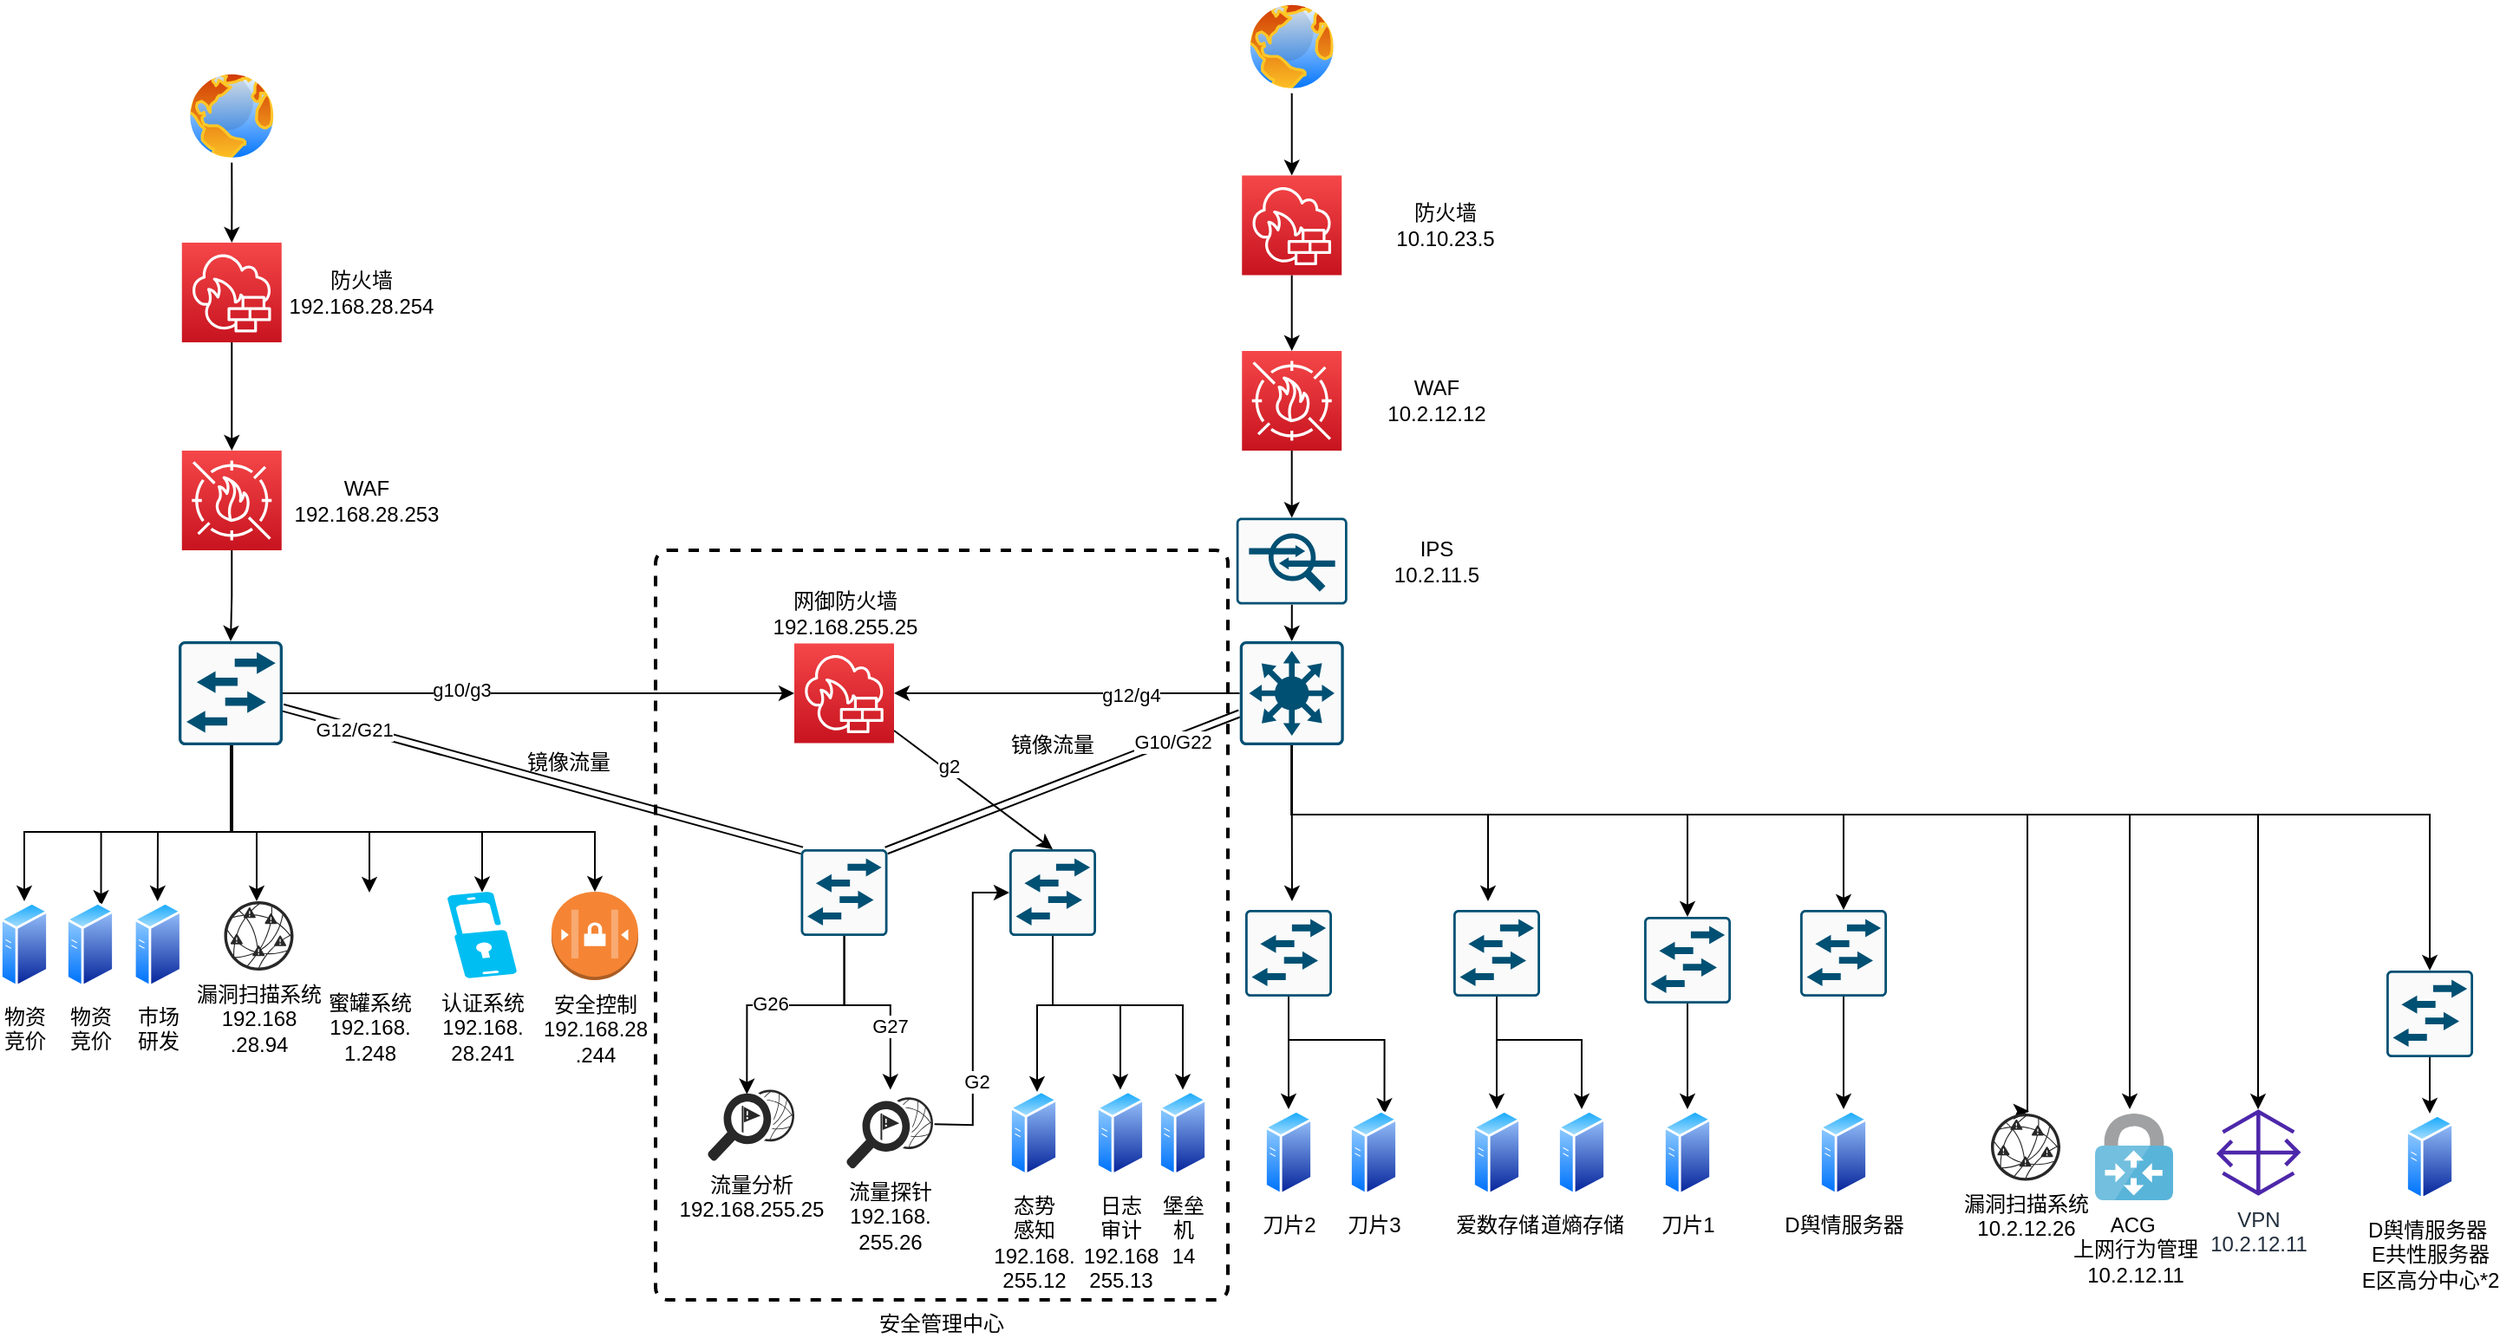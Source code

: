 <mxfile version="18.0.0" type="github"><diagram id="ZX8yhaNnNXxilhw2MOw4" name="第 1 页"><mxGraphModel dx="782" dy="514" grid="1" gridSize="10" guides="1" tooltips="1" connect="1" arrows="1" fold="1" page="1" pageScale="1" pageWidth="1600" pageHeight="1200" math="0" shadow="0"><root><mxCell id="0"/><mxCell id="1" parent="0"/><mxCell id="oTXSzUvUBLDFdM7t8Bs3-25" value="镜像流量" style="whiteSpace=wrap;html=1;strokeColor=none;" parent="1" vertex="1"><mxGeometry x="290" y="410" width="120" height="60" as="geometry"/></mxCell><mxCell id="oTXSzUvUBLDFdM7t8Bs3-48" value="安全管理中心" style="rounded=1;whiteSpace=wrap;html=1;absoluteArcSize=1;arcSize=14;strokeWidth=2;dashed=1;labelPosition=center;verticalLabelPosition=bottom;align=center;verticalAlign=top;" parent="1" vertex="1"><mxGeometry x="400" y="317.5" width="330" height="432.5" as="geometry"/></mxCell><mxCell id="oTXSzUvUBLDFdM7t8Bs3-30" value="镜像流量" style="whiteSpace=wrap;html=1;strokeColor=none;" parent="1" vertex="1"><mxGeometry x="569" y="400" width="120" height="60" as="geometry"/></mxCell><mxCell id="gMw5jwMjPF3woyE22f8x-15" style="edgeStyle=orthogonalEdgeStyle;rounded=0;orthogonalLoop=1;jettySize=auto;html=1;entryX=0.5;entryY=0;entryDx=0;entryDy=0;entryPerimeter=0;" parent="1" source="2Q-zk8KCzV1s33aKpGmj-2" target="2Q-zk8KCzV1s33aKpGmj-9" edge="1"><mxGeometry relative="1" as="geometry"/></mxCell><mxCell id="2Q-zk8KCzV1s33aKpGmj-2" value="" style="aspect=fixed;perimeter=ellipsePerimeter;html=1;align=center;shadow=0;dashed=0;spacingTop=3;image;image=img/lib/active_directory/internet_globe.svg;" parent="1" vertex="1"><mxGeometry x="128.76" y="40" width="53.75" height="53.75" as="geometry"/></mxCell><mxCell id="gMw5jwMjPF3woyE22f8x-16" style="edgeStyle=orthogonalEdgeStyle;rounded=0;orthogonalLoop=1;jettySize=auto;html=1;entryX=0.5;entryY=0;entryDx=0;entryDy=0;entryPerimeter=0;" parent="1" source="2Q-zk8KCzV1s33aKpGmj-9" target="2Q-zk8KCzV1s33aKpGmj-10" edge="1"><mxGeometry relative="1" as="geometry"/></mxCell><mxCell id="2Q-zk8KCzV1s33aKpGmj-9" value="" style="sketch=0;points=[[0,0,0],[0.25,0,0],[0.5,0,0],[0.75,0,0],[1,0,0],[0,1,0],[0.25,1,0],[0.5,1,0],[0.75,1,0],[1,1,0],[0,0.25,0],[0,0.5,0],[0,0.75,0],[1,0.25,0],[1,0.5,0],[1,0.75,0]];outlineConnect=0;fontColor=#232F3E;gradientColor=#F54749;gradientDirection=north;fillColor=#C7131F;strokeColor=#ffffff;dashed=0;verticalLabelPosition=bottom;verticalAlign=top;align=center;html=1;fontSize=12;fontStyle=0;aspect=fixed;shape=mxgraph.aws4.resourceIcon;resIcon=mxgraph.aws4.network_firewall;" parent="1" vertex="1"><mxGeometry x="126.88" y="140" width="57.5" height="57.5" as="geometry"/></mxCell><mxCell id="gMw5jwMjPF3woyE22f8x-17" style="edgeStyle=orthogonalEdgeStyle;rounded=0;orthogonalLoop=1;jettySize=auto;html=1;entryX=0.5;entryY=0;entryDx=0;entryDy=0;entryPerimeter=0;" parent="1" source="2Q-zk8KCzV1s33aKpGmj-10" target="2Q-zk8KCzV1s33aKpGmj-13" edge="1"><mxGeometry relative="1" as="geometry"/></mxCell><mxCell id="2Q-zk8KCzV1s33aKpGmj-10" value="" style="sketch=0;points=[[0,0,0],[0.25,0,0],[0.5,0,0],[0.75,0,0],[1,0,0],[0,1,0],[0.25,1,0],[0.5,1,0],[0.75,1,0],[1,1,0],[0,0.25,0],[0,0.5,0],[0,0.75,0],[1,0.25,0],[1,0.5,0],[1,0.75,0]];outlineConnect=0;fontColor=#232F3E;gradientColor=#F54749;gradientDirection=north;fillColor=#C7131F;strokeColor=#ffffff;dashed=0;verticalLabelPosition=bottom;verticalAlign=top;align=center;html=1;fontSize=12;fontStyle=0;aspect=fixed;shape=mxgraph.aws4.resourceIcon;resIcon=mxgraph.aws4.waf;" parent="1" vertex="1"><mxGeometry x="126.88" y="260" width="57.5" height="57.5" as="geometry"/></mxCell><mxCell id="gMw5jwMjPF3woyE22f8x-5" style="edgeStyle=orthogonalEdgeStyle;rounded=0;orthogonalLoop=1;jettySize=auto;html=1;entryX=0.5;entryY=0;entryDx=0;entryDy=0;" parent="1" source="2Q-zk8KCzV1s33aKpGmj-13" target="2Q-zk8KCzV1s33aKpGmj-18" edge="1"><mxGeometry relative="1" as="geometry"><mxPoint x="64" y="520" as="targetPoint"/><Array as="points"><mxPoint x="156" y="480"/><mxPoint x="36" y="480"/></Array></mxGeometry></mxCell><mxCell id="gMw5jwMjPF3woyE22f8x-7" style="edgeStyle=orthogonalEdgeStyle;rounded=0;orthogonalLoop=1;jettySize=auto;html=1;" parent="1" source="2Q-zk8KCzV1s33aKpGmj-13" edge="1"><mxGeometry relative="1" as="geometry"><mxPoint x="170" y="520" as="targetPoint"/><Array as="points"><mxPoint x="156" y="480"/><mxPoint x="170" y="480"/></Array></mxGeometry></mxCell><mxCell id="gMw5jwMjPF3woyE22f8x-14" style="edgeStyle=orthogonalEdgeStyle;rounded=0;orthogonalLoop=1;jettySize=auto;html=1;entryX=0.5;entryY=0.005;entryDx=0;entryDy=0;entryPerimeter=0;" parent="1" source="2Q-zk8KCzV1s33aKpGmj-13" target="gMw5jwMjPF3woyE22f8x-10" edge="1"><mxGeometry relative="1" as="geometry"><Array as="points"><mxPoint x="156" y="480"/><mxPoint x="300" y="480"/></Array></mxGeometry></mxCell><mxCell id="EU2Kg7gf18HE6iBckguK-9" style="edgeStyle=orthogonalEdgeStyle;rounded=0;orthogonalLoop=1;jettySize=auto;html=1;entryX=0;entryY=0.5;entryDx=0;entryDy=0;entryPerimeter=0;" parent="1" source="2Q-zk8KCzV1s33aKpGmj-13" target="EU2Kg7gf18HE6iBckguK-11" edge="1"><mxGeometry relative="1" as="geometry"><mxPoint x="430" y="400" as="targetPoint"/></mxGeometry></mxCell><mxCell id="oTXSzUvUBLDFdM7t8Bs3-54" value="g10/g3" style="edgeLabel;html=1;align=center;verticalAlign=middle;resizable=0;points=[];" parent="EU2Kg7gf18HE6iBckguK-9" vertex="1" connectable="0"><mxGeometry x="-0.302" y="2" relative="1" as="geometry"><mxPoint as="offset"/></mxGeometry></mxCell><mxCell id="oTXSzUvUBLDFdM7t8Bs3-10" style="edgeStyle=orthogonalEdgeStyle;rounded=0;orthogonalLoop=1;jettySize=auto;html=1;entryX=0.75;entryY=0;entryDx=0;entryDy=0;" parent="1" source="2Q-zk8KCzV1s33aKpGmj-13" target="2Q-zk8KCzV1s33aKpGmj-16" edge="1"><mxGeometry relative="1" as="geometry"><Array as="points"><mxPoint x="155" y="480"/><mxPoint x="80" y="480"/></Array></mxGeometry></mxCell><mxCell id="oTXSzUvUBLDFdM7t8Bs3-12" style="edgeStyle=orthogonalEdgeStyle;rounded=0;orthogonalLoop=1;jettySize=auto;html=1;" parent="1" source="2Q-zk8KCzV1s33aKpGmj-13" target="2Q-zk8KCzV1s33aKpGmj-19" edge="1"><mxGeometry relative="1" as="geometry"><Array as="points"><mxPoint x="155" y="480"/><mxPoint x="113" y="480"/></Array></mxGeometry></mxCell><mxCell id="oTXSzUvUBLDFdM7t8Bs3-15" style="edgeStyle=orthogonalEdgeStyle;rounded=0;orthogonalLoop=1;jettySize=auto;html=1;entryX=0.5;entryY=0;entryDx=0;entryDy=0;" parent="1" source="2Q-zk8KCzV1s33aKpGmj-13" target="2Q-zk8KCzV1s33aKpGmj-21" edge="1"><mxGeometry relative="1" as="geometry"><Array as="points"><mxPoint x="155" y="480"/><mxPoint x="235" y="480"/></Array></mxGeometry></mxCell><mxCell id="oTXSzUvUBLDFdM7t8Bs3-16" style="edgeStyle=orthogonalEdgeStyle;rounded=0;orthogonalLoop=1;jettySize=auto;html=1;" parent="1" source="2Q-zk8KCzV1s33aKpGmj-13" target="gMw5jwMjPF3woyE22f8x-11" edge="1"><mxGeometry relative="1" as="geometry"><Array as="points"><mxPoint x="155" y="480"/><mxPoint x="365" y="480"/></Array></mxGeometry></mxCell><mxCell id="oTXSzUvUBLDFdM7t8Bs3-21" style="edgeStyle=none;shape=link;rounded=0;orthogonalLoop=1;jettySize=auto;html=1;entryX=0.015;entryY=0.015;entryDx=0;entryDy=0;entryPerimeter=0;" parent="1" source="2Q-zk8KCzV1s33aKpGmj-13" target="13rWM7pPrlCknDEm0_fz-1" edge="1"><mxGeometry relative="1" as="geometry"/></mxCell><mxCell id="u5QoAI7vO4VQ-FHFXRWy-3" value="G12/G21" style="edgeLabel;html=1;align=center;verticalAlign=middle;resizable=0;points=[];" parent="oTXSzUvUBLDFdM7t8Bs3-21" vertex="1" connectable="0"><mxGeometry x="-0.725" y="-1" relative="1" as="geometry"><mxPoint as="offset"/></mxGeometry></mxCell><mxCell id="2Q-zk8KCzV1s33aKpGmj-13" value="" style="sketch=0;points=[[0.015,0.015,0],[0.985,0.015,0],[0.985,0.985,0],[0.015,0.985,0],[0.25,0,0],[0.5,0,0],[0.75,0,0],[1,0.25,0],[1,0.5,0],[1,0.75,0],[0.75,1,0],[0.5,1,0],[0.25,1,0],[0,0.75,0],[0,0.5,0],[0,0.25,0]];verticalLabelPosition=bottom;html=1;verticalAlign=top;aspect=fixed;align=center;pointerEvents=1;shape=mxgraph.cisco19.rect;prIcon=l2_switch;fillColor=#FAFAFA;strokeColor=#005073;" parent="1" vertex="1"><mxGeometry x="125" y="370" width="60" height="60" as="geometry"/></mxCell><mxCell id="2Q-zk8KCzV1s33aKpGmj-16" value="物资&lt;br&gt;竞价" style="aspect=fixed;perimeter=ellipsePerimeter;html=1;align=center;shadow=0;dashed=0;spacingTop=3;image;image=img/lib/active_directory/generic_server.svg;" parent="1" vertex="1"><mxGeometry x="60" y="520" width="28.0" height="50" as="geometry"/></mxCell><mxCell id="2Q-zk8KCzV1s33aKpGmj-18" value="物资&lt;br&gt;竞价&lt;br&gt;" style="aspect=fixed;perimeter=ellipsePerimeter;html=1;align=center;shadow=0;dashed=0;spacingTop=3;image;image=img/lib/active_directory/generic_server.svg;" parent="1" vertex="1"><mxGeometry x="22" y="520" width="28.0" height="50" as="geometry"/></mxCell><mxCell id="2Q-zk8KCzV1s33aKpGmj-19" value="市场&lt;br&gt;研发" style="aspect=fixed;perimeter=ellipsePerimeter;html=1;align=center;shadow=0;dashed=0;spacingTop=3;image;image=img/lib/active_directory/generic_server.svg;" parent="1" vertex="1"><mxGeometry x="98.88" y="520" width="28.0" height="50" as="geometry"/></mxCell><mxCell id="2Q-zk8KCzV1s33aKpGmj-20" value="漏洞扫描系统&lt;br&gt;192.168&lt;br&gt;.28.94" style="verticalLabelPosition=bottom;sketch=0;html=1;fillColor=#282828;strokeColor=none;verticalAlign=top;pointerEvents=1;align=center;shape=mxgraph.cisco_safe.security_icons.vulnerability_management;" parent="1" vertex="1"><mxGeometry x="151.25" y="520" width="40" height="40" as="geometry"/></mxCell><mxCell id="2Q-zk8KCzV1s33aKpGmj-21" value="蜜罐系统&lt;br&gt;192.168.&lt;br&gt;1.248" style="shape=image;html=1;verticalAlign=top;verticalLabelPosition=bottom;labelBackgroundColor=#ffffff;imageAspect=0;aspect=fixed;image=https://cdn3.iconfinder.com/data/icons/travelling-icon-set-ii-part/800/jellyfish-128.png" parent="1" vertex="1"><mxGeometry x="210" y="515" width="50" height="50" as="geometry"/></mxCell><mxCell id="gMw5jwMjPF3woyE22f8x-10" value="认证系统&lt;br&gt;192.168.&lt;br&gt;28.241" style="verticalLabelPosition=bottom;html=1;verticalAlign=top;align=center;strokeColor=none;fillColor=#00BEF2;shape=mxgraph.azure.multi_factor_authentication;pointerEvents=1;dashed=1;" parent="1" vertex="1"><mxGeometry x="280" y="514.5" width="40" height="50" as="geometry"/></mxCell><mxCell id="gMw5jwMjPF3woyE22f8x-11" value="安全控制&lt;br&gt;192.168.28&lt;br&gt;.244" style="outlineConnect=0;dashed=0;verticalLabelPosition=bottom;verticalAlign=top;align=center;html=1;shape=mxgraph.aws3.network_access_controllist;fillColor=#F58534;gradientColor=none;" parent="1" vertex="1"><mxGeometry x="340" y="514.5" width="50" height="51" as="geometry"/></mxCell><mxCell id="gMw5jwMjPF3woyE22f8x-22" style="edgeStyle=orthogonalEdgeStyle;rounded=0;orthogonalLoop=1;jettySize=auto;html=1;entryX=0.5;entryY=0;entryDx=0;entryDy=0;entryPerimeter=0;" parent="1" source="gMw5jwMjPF3woyE22f8x-18" target="gMw5jwMjPF3woyE22f8x-20" edge="1"><mxGeometry relative="1" as="geometry"/></mxCell><mxCell id="gMw5jwMjPF3woyE22f8x-18" value="" style="aspect=fixed;perimeter=ellipsePerimeter;html=1;align=center;shadow=0;dashed=0;spacingTop=3;image;image=img/lib/active_directory/internet_globe.svg;" parent="1" vertex="1"><mxGeometry x="739.99" width="53.75" height="53.75" as="geometry"/></mxCell><mxCell id="gMw5jwMjPF3woyE22f8x-26" style="edgeStyle=orthogonalEdgeStyle;rounded=0;orthogonalLoop=1;jettySize=auto;html=1;entryX=0.5;entryY=0;entryDx=0;entryDy=0;entryPerimeter=0;" parent="1" source="gMw5jwMjPF3woyE22f8x-20" target="gMw5jwMjPF3woyE22f8x-24" edge="1"><mxGeometry relative="1" as="geometry"/></mxCell><mxCell id="gMw5jwMjPF3woyE22f8x-20" value="" style="sketch=0;points=[[0,0,0],[0.25,0,0],[0.5,0,0],[0.75,0,0],[1,0,0],[0,1,0],[0.25,1,0],[0.5,1,0],[0.75,1,0],[1,1,0],[0,0.25,0],[0,0.5,0],[0,0.75,0],[1,0.25,0],[1,0.5,0],[1,0.75,0]];outlineConnect=0;fontColor=#232F3E;gradientColor=#F54749;gradientDirection=north;fillColor=#C7131F;strokeColor=#ffffff;dashed=0;verticalLabelPosition=bottom;verticalAlign=top;align=center;html=1;fontSize=12;fontStyle=0;aspect=fixed;shape=mxgraph.aws4.resourceIcon;resIcon=mxgraph.aws4.network_firewall;" parent="1" vertex="1"><mxGeometry x="738.12" y="101.25" width="57.5" height="57.5" as="geometry"/></mxCell><mxCell id="hgpC8nqp8QzCfsn8Xtke-10" style="edgeStyle=orthogonalEdgeStyle;rounded=0;orthogonalLoop=1;jettySize=auto;html=1;entryX=0.5;entryY=0;entryDx=0;entryDy=0;entryPerimeter=0;" parent="1" source="gMw5jwMjPF3woyE22f8x-24" target="hgpC8nqp8QzCfsn8Xtke-9" edge="1"><mxGeometry relative="1" as="geometry"/></mxCell><mxCell id="gMw5jwMjPF3woyE22f8x-24" value="" style="sketch=0;points=[[0,0,0],[0.25,0,0],[0.5,0,0],[0.75,0,0],[1,0,0],[0,1,0],[0.25,1,0],[0.5,1,0],[0.75,1,0],[1,1,0],[0,0.25,0],[0,0.5,0],[0,0.75,0],[1,0.25,0],[1,0.5,0],[1,0.75,0]];outlineConnect=0;fontColor=#232F3E;gradientColor=#F54749;gradientDirection=north;fillColor=#C7131F;strokeColor=#ffffff;dashed=0;verticalLabelPosition=bottom;verticalAlign=top;align=center;html=1;fontSize=12;fontStyle=0;aspect=fixed;shape=mxgraph.aws4.resourceIcon;resIcon=mxgraph.aws4.waf;" parent="1" vertex="1"><mxGeometry x="738.12" y="202.5" width="57.5" height="57.5" as="geometry"/></mxCell><mxCell id="gMw5jwMjPF3woyE22f8x-32" style="edgeStyle=orthogonalEdgeStyle;rounded=0;orthogonalLoop=1;jettySize=auto;html=1;" parent="1" source="gMw5jwMjPF3woyE22f8x-27" edge="1"><mxGeometry relative="1" as="geometry"><mxPoint x="767" y="520" as="targetPoint"/></mxGeometry></mxCell><mxCell id="gMw5jwMjPF3woyE22f8x-33" style="edgeStyle=orthogonalEdgeStyle;rounded=0;orthogonalLoop=1;jettySize=auto;html=1;" parent="1" source="gMw5jwMjPF3woyE22f8x-27" edge="1"><mxGeometry relative="1" as="geometry"><mxPoint x="880" y="520" as="targetPoint"/><Array as="points"><mxPoint x="767" y="470"/><mxPoint x="880" y="470"/><mxPoint x="880" y="510"/></Array></mxGeometry></mxCell><mxCell id="EU2Kg7gf18HE6iBckguK-12" style="edgeStyle=orthogonalEdgeStyle;rounded=0;orthogonalLoop=1;jettySize=auto;html=1;entryX=1;entryY=0.5;entryDx=0;entryDy=0;entryPerimeter=0;" parent="1" source="gMw5jwMjPF3woyE22f8x-27" target="EU2Kg7gf18HE6iBckguK-11" edge="1"><mxGeometry relative="1" as="geometry"/></mxCell><mxCell id="oTXSzUvUBLDFdM7t8Bs3-55" value="g12/g4" style="edgeLabel;html=1;align=center;verticalAlign=middle;resizable=0;points=[];" parent="EU2Kg7gf18HE6iBckguK-12" vertex="1" connectable="0"><mxGeometry x="-0.369" y="1" relative="1" as="geometry"><mxPoint as="offset"/></mxGeometry></mxCell><mxCell id="O-SSJbPMSqY0MZrWfvN3-11" style="edgeStyle=orthogonalEdgeStyle;rounded=0;orthogonalLoop=1;jettySize=auto;html=1;entryX=0.5;entryY=0;entryDx=0;entryDy=0;entryPerimeter=0;" parent="1" source="gMw5jwMjPF3woyE22f8x-27" target="gMw5jwMjPF3woyE22f8x-42" edge="1"><mxGeometry relative="1" as="geometry"><Array as="points"><mxPoint x="767" y="470"/><mxPoint x="995" y="470"/></Array></mxGeometry></mxCell><mxCell id="O-SSJbPMSqY0MZrWfvN3-12" style="edgeStyle=orthogonalEdgeStyle;rounded=0;orthogonalLoop=1;jettySize=auto;html=1;entryX=0.5;entryY=0;entryDx=0;entryDy=0;entryPerimeter=0;" parent="1" source="gMw5jwMjPF3woyE22f8x-27" target="gMw5jwMjPF3woyE22f8x-41" edge="1"><mxGeometry relative="1" as="geometry"><Array as="points"><mxPoint x="767" y="470"/><mxPoint x="1085" y="470"/></Array></mxGeometry></mxCell><mxCell id="oTXSzUvUBLDFdM7t8Bs3-2" style="edgeStyle=orthogonalEdgeStyle;rounded=0;orthogonalLoop=1;jettySize=auto;html=1;entryX=0.55;entryY=-0.034;entryDx=0;entryDy=0;entryPerimeter=0;" parent="1" source="gMw5jwMjPF3woyE22f8x-27" target="hgpC8nqp8QzCfsn8Xtke-13" edge="1"><mxGeometry relative="1" as="geometry"><mxPoint x="1191" y="620" as="targetPoint"/><Array as="points"><mxPoint x="767" y="470"/><mxPoint x="1191" y="470"/></Array></mxGeometry></mxCell><mxCell id="oTXSzUvUBLDFdM7t8Bs3-6" style="edgeStyle=orthogonalEdgeStyle;rounded=0;orthogonalLoop=1;jettySize=auto;html=1;" parent="1" source="gMw5jwMjPF3woyE22f8x-27" edge="1"><mxGeometry relative="1" as="geometry"><mxPoint x="1250" y="640" as="targetPoint"/><Array as="points"><mxPoint x="767" y="470"/><mxPoint x="1250" y="470"/></Array></mxGeometry></mxCell><mxCell id="oTXSzUvUBLDFdM7t8Bs3-8" style="edgeStyle=orthogonalEdgeStyle;rounded=0;orthogonalLoop=1;jettySize=auto;html=1;" parent="1" source="gMw5jwMjPF3woyE22f8x-27" target="oTXSzUvUBLDFdM7t8Bs3-7" edge="1"><mxGeometry relative="1" as="geometry"><Array as="points"><mxPoint x="767" y="470"/><mxPoint x="1324" y="470"/></Array></mxGeometry></mxCell><mxCell id="oTXSzUvUBLDFdM7t8Bs3-22" style="edgeStyle=none;shape=link;rounded=0;orthogonalLoop=1;jettySize=auto;html=1;entryX=0.985;entryY=0.015;entryDx=0;entryDy=0;entryPerimeter=0;" parent="1" source="gMw5jwMjPF3woyE22f8x-27" target="13rWM7pPrlCknDEm0_fz-1" edge="1"><mxGeometry relative="1" as="geometry"/></mxCell><mxCell id="u5QoAI7vO4VQ-FHFXRWy-4" value="G10/G22" style="edgeLabel;html=1;align=center;verticalAlign=middle;resizable=0;points=[];" parent="oTXSzUvUBLDFdM7t8Bs3-22" vertex="1" connectable="0"><mxGeometry x="-0.617" y="1" relative="1" as="geometry"><mxPoint as="offset"/></mxGeometry></mxCell><mxCell id="u5QoAI7vO4VQ-FHFXRWy-1" style="edgeStyle=orthogonalEdgeStyle;rounded=0;orthogonalLoop=1;jettySize=auto;html=1;entryX=0.5;entryY=0;entryDx=0;entryDy=0;entryPerimeter=0;" parent="1" source="gMw5jwMjPF3woyE22f8x-27" target="gMw5jwMjPF3woyE22f8x-38" edge="1"><mxGeometry relative="1" as="geometry"><Array as="points"><mxPoint x="767" y="470"/><mxPoint x="1423" y="470"/></Array></mxGeometry></mxCell><mxCell id="gMw5jwMjPF3woyE22f8x-27" value="" style="sketch=0;points=[[0.015,0.015,0],[0.985,0.015,0],[0.985,0.985,0],[0.015,0.985,0],[0.25,0,0],[0.5,0,0],[0.75,0,0],[1,0.25,0],[1,0.5,0],[1,0.75,0],[0.75,1,0],[0.5,1,0],[0.25,1,0],[0,0.75,0],[0,0.5,0],[0,0.25,0]];verticalLabelPosition=bottom;html=1;verticalAlign=top;aspect=fixed;align=center;pointerEvents=1;shape=mxgraph.cisco19.rect;prIcon=l3_switch;fillColor=#FAFAFA;strokeColor=#005073;dashed=1;" parent="1" vertex="1"><mxGeometry x="736.87" y="370" width="60" height="60" as="geometry"/></mxCell><mxCell id="u5QoAI7vO4VQ-FHFXRWy-2" style="edgeStyle=orthogonalEdgeStyle;rounded=0;orthogonalLoop=1;jettySize=auto;html=1;entryX=0.5;entryY=0;entryDx=0;entryDy=0;" parent="1" source="gMw5jwMjPF3woyE22f8x-38" target="EU2Kg7gf18HE6iBckguK-5" edge="1"><mxGeometry relative="1" as="geometry"/></mxCell><mxCell id="gMw5jwMjPF3woyE22f8x-38" value="" style="sketch=0;points=[[0.015,0.015,0],[0.985,0.015,0],[0.985,0.985,0],[0.015,0.985,0],[0.25,0,0],[0.5,0,0],[0.75,0,0],[1,0.25,0],[1,0.5,0],[1,0.75,0],[0.75,1,0],[0.5,1,0],[0.25,1,0],[0,0.75,0],[0,0.5,0],[0,0.25,0]];verticalLabelPosition=bottom;html=1;verticalAlign=top;aspect=fixed;align=center;pointerEvents=1;shape=mxgraph.cisco19.rect;prIcon=l2_switch;fillColor=#FAFAFA;strokeColor=#005073;dashed=1;" parent="1" vertex="1"><mxGeometry x="1398" y="560" width="50" height="50" as="geometry"/></mxCell><mxCell id="O-SSJbPMSqY0MZrWfvN3-5" style="edgeStyle=orthogonalEdgeStyle;rounded=0;orthogonalLoop=1;jettySize=auto;html=1;entryX=0.75;entryY=0;entryDx=0;entryDy=0;" parent="1" source="gMw5jwMjPF3woyE22f8x-39" target="EU2Kg7gf18HE6iBckguK-4" edge="1"><mxGeometry relative="1" as="geometry"><Array as="points"><mxPoint x="765" y="600"/><mxPoint x="820" y="600"/></Array></mxGeometry></mxCell><mxCell id="O-SSJbPMSqY0MZrWfvN3-7" style="edgeStyle=orthogonalEdgeStyle;rounded=0;orthogonalLoop=1;jettySize=auto;html=1;entryX=0.5;entryY=0;entryDx=0;entryDy=0;" parent="1" source="gMw5jwMjPF3woyE22f8x-39" target="EU2Kg7gf18HE6iBckguK-6" edge="1"><mxGeometry relative="1" as="geometry"/></mxCell><mxCell id="gMw5jwMjPF3woyE22f8x-39" value="" style="sketch=0;points=[[0.015,0.015,0],[0.985,0.015,0],[0.985,0.985,0],[0.015,0.985,0],[0.25,0,0],[0.5,0,0],[0.75,0,0],[1,0.25,0],[1,0.5,0],[1,0.75,0],[0.75,1,0],[0.5,1,0],[0.25,1,0],[0,0.75,0],[0,0.5,0],[0,0.25,0]];verticalLabelPosition=bottom;html=1;verticalAlign=top;aspect=fixed;align=center;pointerEvents=1;shape=mxgraph.cisco19.rect;prIcon=l2_switch;fillColor=#FAFAFA;strokeColor=#005073;dashed=1;" parent="1" vertex="1"><mxGeometry x="740" y="525" width="50" height="50" as="geometry"/></mxCell><mxCell id="gMw5jwMjPF3woyE22f8x-50" style="edgeStyle=orthogonalEdgeStyle;rounded=0;orthogonalLoop=1;jettySize=auto;html=1;entryX=0.5;entryY=0;entryDx=0;entryDy=0;" parent="1" source="gMw5jwMjPF3woyE22f8x-40" target="EU2Kg7gf18HE6iBckguK-7" edge="1"><mxGeometry relative="1" as="geometry"><mxPoint x="885" y="630" as="targetPoint"/></mxGeometry></mxCell><mxCell id="O-SSJbPMSqY0MZrWfvN3-8" style="edgeStyle=orthogonalEdgeStyle;rounded=0;orthogonalLoop=1;jettySize=auto;html=1;entryX=0.5;entryY=0;entryDx=0;entryDy=0;" parent="1" source="gMw5jwMjPF3woyE22f8x-40" target="EU2Kg7gf18HE6iBckguK-3" edge="1"><mxGeometry relative="1" as="geometry"><Array as="points"><mxPoint x="885" y="600"/><mxPoint x="934" y="600"/></Array></mxGeometry></mxCell><mxCell id="gMw5jwMjPF3woyE22f8x-40" value="" style="sketch=0;points=[[0.015,0.015,0],[0.985,0.015,0],[0.985,0.985,0],[0.015,0.985,0],[0.25,0,0],[0.5,0,0],[0.75,0,0],[1,0.25,0],[1,0.5,0],[1,0.75,0],[0.75,1,0],[0.5,1,0],[0.25,1,0],[0,0.75,0],[0,0.5,0],[0,0.25,0]];verticalLabelPosition=bottom;html=1;verticalAlign=top;aspect=fixed;align=center;pointerEvents=1;shape=mxgraph.cisco19.rect;prIcon=l2_switch;fillColor=#FAFAFA;strokeColor=#005073;dashed=1;" parent="1" vertex="1"><mxGeometry x="860" y="525" width="50" height="50" as="geometry"/></mxCell><mxCell id="O-SSJbPMSqY0MZrWfvN3-10" style="edgeStyle=orthogonalEdgeStyle;rounded=0;orthogonalLoop=1;jettySize=auto;html=1;entryX=0.5;entryY=0;entryDx=0;entryDy=0;" parent="1" source="gMw5jwMjPF3woyE22f8x-41" target="EU2Kg7gf18HE6iBckguK-1" edge="1"><mxGeometry relative="1" as="geometry"/></mxCell><mxCell id="gMw5jwMjPF3woyE22f8x-41" value="" style="sketch=0;points=[[0.015,0.015,0],[0.985,0.015,0],[0.985,0.985,0],[0.015,0.985,0],[0.25,0,0],[0.5,0,0],[0.75,0,0],[1,0.25,0],[1,0.5,0],[1,0.75,0],[0.75,1,0],[0.5,1,0],[0.25,1,0],[0,0.75,0],[0,0.5,0],[0,0.25,0]];verticalLabelPosition=bottom;html=1;verticalAlign=top;aspect=fixed;align=center;pointerEvents=1;shape=mxgraph.cisco19.rect;prIcon=l2_switch;fillColor=#FAFAFA;strokeColor=#005073;dashed=1;" parent="1" vertex="1"><mxGeometry x="1060" y="525" width="50" height="50" as="geometry"/></mxCell><mxCell id="O-SSJbPMSqY0MZrWfvN3-9" style="edgeStyle=orthogonalEdgeStyle;rounded=0;orthogonalLoop=1;jettySize=auto;html=1;entryX=0.5;entryY=0;entryDx=0;entryDy=0;" parent="1" source="gMw5jwMjPF3woyE22f8x-42" target="EU2Kg7gf18HE6iBckguK-8" edge="1"><mxGeometry relative="1" as="geometry"/></mxCell><mxCell id="gMw5jwMjPF3woyE22f8x-42" value="" style="sketch=0;points=[[0.015,0.015,0],[0.985,0.015,0],[0.985,0.985,0],[0.015,0.985,0],[0.25,0,0],[0.5,0,0],[0.75,0,0],[1,0.25,0],[1,0.5,0],[1,0.75,0],[0.75,1,0],[0.5,1,0],[0.25,1,0],[0,0.75,0],[0,0.5,0],[0,0.25,0]];verticalLabelPosition=bottom;html=1;verticalAlign=top;aspect=fixed;align=center;pointerEvents=1;shape=mxgraph.cisco19.rect;prIcon=l2_switch;fillColor=#FAFAFA;strokeColor=#005073;dashed=1;" parent="1" vertex="1"><mxGeometry x="970" y="529" width="50" height="50" as="geometry"/></mxCell><mxCell id="EU2Kg7gf18HE6iBckguK-1" value="D舆情服务器" style="aspect=fixed;perimeter=ellipsePerimeter;html=1;align=center;shadow=0;dashed=0;spacingTop=3;image;image=img/lib/active_directory/generic_server.svg;" parent="1" vertex="1"><mxGeometry x="1071" y="640" width="28.0" height="50" as="geometry"/></mxCell><mxCell id="EU2Kg7gf18HE6iBckguK-3" value="道熵存储" style="aspect=fixed;perimeter=ellipsePerimeter;html=1;align=center;shadow=0;dashed=0;spacingTop=3;image;image=img/lib/active_directory/generic_server.svg;" parent="1" vertex="1"><mxGeometry x="920" y="640" width="28.0" height="50" as="geometry"/></mxCell><mxCell id="EU2Kg7gf18HE6iBckguK-4" value="刀片3" style="aspect=fixed;perimeter=ellipsePerimeter;html=1;align=center;shadow=0;dashed=0;spacingTop=3;image;image=img/lib/active_directory/generic_server.svg;" parent="1" vertex="1"><mxGeometry x="800" y="640" width="28.0" height="50" as="geometry"/></mxCell><mxCell id="EU2Kg7gf18HE6iBckguK-5" value="D舆情服务器&amp;nbsp;&lt;br&gt;E共性服务器&lt;br&gt;E区高分中心*2" style="aspect=fixed;perimeter=ellipsePerimeter;html=1;align=center;shadow=0;dashed=0;spacingTop=3;image;image=img/lib/active_directory/generic_server.svg;" parent="1" vertex="1"><mxGeometry x="1409" y="642.5" width="28.0" height="50" as="geometry"/></mxCell><mxCell id="EU2Kg7gf18HE6iBckguK-6" value="刀片2" style="aspect=fixed;perimeter=ellipsePerimeter;html=1;align=center;shadow=0;dashed=0;spacingTop=3;image;image=img/lib/active_directory/generic_server.svg;" parent="1" vertex="1"><mxGeometry x="751" y="640" width="28.0" height="50" as="geometry"/></mxCell><mxCell id="EU2Kg7gf18HE6iBckguK-7" value="爱数存储" style="aspect=fixed;perimeter=ellipsePerimeter;html=1;align=center;shadow=0;dashed=0;spacingTop=3;image;image=img/lib/active_directory/generic_server.svg;" parent="1" vertex="1"><mxGeometry x="871" y="640" width="28.0" height="50" as="geometry"/></mxCell><mxCell id="EU2Kg7gf18HE6iBckguK-8" value="刀片1" style="aspect=fixed;perimeter=ellipsePerimeter;html=1;align=center;shadow=0;dashed=0;spacingTop=3;image;image=img/lib/active_directory/generic_server.svg;" parent="1" vertex="1"><mxGeometry x="981" y="640" width="28.0" height="50" as="geometry"/></mxCell><mxCell id="oTXSzUvUBLDFdM7t8Bs3-24" style="rounded=0;orthogonalLoop=1;jettySize=auto;html=1;entryX=0.5;entryY=0;entryDx=0;entryDy=0;entryPerimeter=0;" parent="1" source="EU2Kg7gf18HE6iBckguK-11" target="13rWM7pPrlCknDEm0_fz-2" edge="1"><mxGeometry relative="1" as="geometry"/></mxCell><mxCell id="oTXSzUvUBLDFdM7t8Bs3-56" value="g2" style="edgeLabel;html=1;align=center;verticalAlign=middle;resizable=0;points=[];" parent="oTXSzUvUBLDFdM7t8Bs3-24" vertex="1" connectable="0"><mxGeometry x="-0.356" y="2" relative="1" as="geometry"><mxPoint as="offset"/></mxGeometry></mxCell><mxCell id="EU2Kg7gf18HE6iBckguK-11" value="" style="sketch=0;points=[[0,0,0],[0.25,0,0],[0.5,0,0],[0.75,0,0],[1,0,0],[0,1,0],[0.25,1,0],[0.5,1,0],[0.75,1,0],[1,1,0],[0,0.25,0],[0,0.5,0],[0,0.75,0],[1,0.25,0],[1,0.5,0],[1,0.75,0]];outlineConnect=0;fontColor=#232F3E;gradientColor=#F54749;gradientDirection=north;fillColor=#C7131F;strokeColor=#ffffff;dashed=0;verticalLabelPosition=bottom;verticalAlign=top;align=center;html=1;fontSize=12;fontStyle=0;aspect=fixed;shape=mxgraph.aws4.resourceIcon;resIcon=mxgraph.aws4.network_firewall;" parent="1" vertex="1"><mxGeometry x="480" y="371.25" width="57.5" height="57.5" as="geometry"/></mxCell><mxCell id="oTXSzUvUBLDFdM7t8Bs3-41" style="edgeStyle=orthogonalEdgeStyle;rounded=0;orthogonalLoop=1;jettySize=auto;html=1;entryX=0.5;entryY=0;entryDx=0;entryDy=0;entryPerimeter=0;" parent="1" source="13rWM7pPrlCknDEm0_fz-1" edge="1"><mxGeometry relative="1" as="geometry"><Array as="points"><mxPoint x="509" y="580"/><mxPoint x="535" y="580"/></Array><mxPoint x="535.4" y="628.75" as="targetPoint"/></mxGeometry></mxCell><mxCell id="hgpC8nqp8QzCfsn8Xtke-23" value="G27" style="edgeLabel;html=1;align=center;verticalAlign=middle;resizable=0;points=[];" parent="oTXSzUvUBLDFdM7t8Bs3-41" vertex="1" connectable="0"><mxGeometry x="0.351" y="-1" relative="1" as="geometry"><mxPoint as="offset"/></mxGeometry></mxCell><mxCell id="oTXSzUvUBLDFdM7t8Bs3-42" style="edgeStyle=orthogonalEdgeStyle;rounded=0;orthogonalLoop=1;jettySize=auto;html=1;entryX=0.453;entryY=0.063;entryDx=0;entryDy=0;entryPerimeter=0;" parent="1" source="13rWM7pPrlCknDEm0_fz-1" target="oTXSzUvUBLDFdM7t8Bs3-27" edge="1"><mxGeometry relative="1" as="geometry"><Array as="points"><mxPoint x="509" y="580"/><mxPoint x="453" y="580"/></Array></mxGeometry></mxCell><mxCell id="hgpC8nqp8QzCfsn8Xtke-22" value="G26" style="edgeLabel;html=1;align=center;verticalAlign=middle;resizable=0;points=[];" parent="oTXSzUvUBLDFdM7t8Bs3-42" vertex="1" connectable="0"><mxGeometry x="0.123" y="-1" relative="1" as="geometry"><mxPoint as="offset"/></mxGeometry></mxCell><mxCell id="13rWM7pPrlCknDEm0_fz-1" value="" style="sketch=0;points=[[0.015,0.015,0],[0.985,0.015,0],[0.985,0.985,0],[0.015,0.985,0],[0.25,0,0],[0.5,0,0],[0.75,0,0],[1,0.25,0],[1,0.5,0],[1,0.75,0],[0.75,1,0],[0.5,1,0],[0.25,1,0],[0,0.75,0],[0,0.5,0],[0,0.25,0]];verticalLabelPosition=bottom;html=1;verticalAlign=top;aspect=fixed;align=center;pointerEvents=1;shape=mxgraph.cisco19.rect;prIcon=l2_switch;fillColor=#FAFAFA;strokeColor=#005073;dashed=1;" parent="1" vertex="1"><mxGeometry x="483.75" y="490" width="50" height="50" as="geometry"/></mxCell><mxCell id="oTXSzUvUBLDFdM7t8Bs3-38" style="edgeStyle=orthogonalEdgeStyle;rounded=0;orthogonalLoop=1;jettySize=auto;html=1;" parent="1" source="13rWM7pPrlCknDEm0_fz-2" edge="1"><mxGeometry relative="1" as="geometry"><mxPoint x="620" y="630" as="targetPoint"/><Array as="points"><mxPoint x="629" y="580"/><mxPoint x="620" y="580"/><mxPoint x="620" y="630"/></Array></mxGeometry></mxCell><mxCell id="oTXSzUvUBLDFdM7t8Bs3-46" style="edgeStyle=orthogonalEdgeStyle;rounded=0;orthogonalLoop=1;jettySize=auto;html=1;entryX=0.5;entryY=0;entryDx=0;entryDy=0;" parent="1" source="13rWM7pPrlCknDEm0_fz-2" target="oTXSzUvUBLDFdM7t8Bs3-44" edge="1"><mxGeometry relative="1" as="geometry"><Array as="points"><mxPoint x="629" y="580"/><mxPoint x="668" y="580"/></Array></mxGeometry></mxCell><mxCell id="oTXSzUvUBLDFdM7t8Bs3-47" style="edgeStyle=orthogonalEdgeStyle;rounded=0;orthogonalLoop=1;jettySize=auto;html=1;entryX=0.5;entryY=0;entryDx=0;entryDy=0;" parent="1" source="13rWM7pPrlCknDEm0_fz-2" target="oTXSzUvUBLDFdM7t8Bs3-45" edge="1"><mxGeometry relative="1" as="geometry"><Array as="points"><mxPoint x="629" y="580"/><mxPoint x="704" y="580"/></Array></mxGeometry></mxCell><mxCell id="13rWM7pPrlCknDEm0_fz-2" value="" style="sketch=0;points=[[0.015,0.015,0],[0.985,0.015,0],[0.985,0.985,0],[0.015,0.985,0],[0.25,0,0],[0.5,0,0],[0.75,0,0],[1,0.25,0],[1,0.5,0],[1,0.75,0],[0.75,1,0],[0.5,1,0],[0.25,1,0],[0,0.75,0],[0,0.5,0],[0,0.25,0]];verticalLabelPosition=bottom;html=1;verticalAlign=top;aspect=fixed;align=center;pointerEvents=1;shape=mxgraph.cisco19.rect;prIcon=l2_switch;fillColor=#FAFAFA;strokeColor=#005073;dashed=1;" parent="1" vertex="1"><mxGeometry x="604" y="490" width="50" height="50" as="geometry"/></mxCell><mxCell id="oTXSzUvUBLDFdM7t8Bs3-5" value="ACG&amp;nbsp;&lt;br&gt;上网行为管理&lt;br&gt;10.2.12.11" style="sketch=0;aspect=fixed;html=1;points=[];align=center;image;fontSize=12;image=img/lib/mscae/VPN_Gateway.svg;" parent="1" vertex="1"><mxGeometry x="1230" y="642.5" width="45" height="50" as="geometry"/></mxCell><mxCell id="oTXSzUvUBLDFdM7t8Bs3-7" value="VPN&lt;br&gt;10.2.12.11" style="sketch=0;outlineConnect=0;fontColor=#232F3E;gradientColor=none;fillColor=#4D27AA;strokeColor=none;dashed=0;verticalLabelPosition=bottom;verticalAlign=top;align=center;html=1;fontSize=12;fontStyle=0;aspect=fixed;pointerEvents=1;shape=mxgraph.aws4.gateway;" parent="1" vertex="1"><mxGeometry x="1300" y="640" width="48.72" height="50" as="geometry"/></mxCell><mxCell id="oTXSzUvUBLDFdM7t8Bs3-27" value="流量分析&lt;br&gt;192.168.255.25" style="verticalLabelPosition=bottom;sketch=0;html=1;fillColor=#282828;strokeColor=none;verticalAlign=top;pointerEvents=1;align=center;shape=mxgraph.cisco_safe.security_icons.ids;" parent="1" vertex="1"><mxGeometry x="430" y="628.75" width="50" height="41.25" as="geometry"/></mxCell><mxCell id="oTXSzUvUBLDFdM7t8Bs3-37" style="edgeStyle=orthogonalEdgeStyle;rounded=0;orthogonalLoop=1;jettySize=auto;html=1;entryX=0;entryY=0.5;entryDx=0;entryDy=0;entryPerimeter=0;" parent="1" target="13rWM7pPrlCknDEm0_fz-2" edge="1"><mxGeometry relative="1" as="geometry"><mxPoint x="560.8" y="648.6" as="sourcePoint"/></mxGeometry></mxCell><mxCell id="hgpC8nqp8QzCfsn8Xtke-24" value="G2" style="edgeLabel;html=1;align=center;verticalAlign=middle;resizable=0;points=[];" parent="oTXSzUvUBLDFdM7t8Bs3-37" vertex="1" connectable="0"><mxGeometry x="-0.47" y="-2" relative="1" as="geometry"><mxPoint as="offset"/></mxGeometry></mxCell><mxCell id="oTXSzUvUBLDFdM7t8Bs3-43" value="态势&lt;br&gt;感知&lt;br&gt;192.168.&lt;br&gt;255.12" style="aspect=fixed;perimeter=ellipsePerimeter;html=1;align=center;shadow=0;dashed=0;spacingTop=3;image;image=img/lib/active_directory/generic_server.svg;" parent="1" vertex="1"><mxGeometry x="604" y="628.75" width="28.0" height="50" as="geometry"/></mxCell><mxCell id="oTXSzUvUBLDFdM7t8Bs3-44" value="日志&lt;br&gt;审计&lt;br&gt;192.168&lt;br&gt;255.13" style="aspect=fixed;perimeter=ellipsePerimeter;html=1;align=center;shadow=0;dashed=0;spacingTop=3;image;image=img/lib/active_directory/generic_server.svg;" parent="1" vertex="1"><mxGeometry x="654" y="628.75" width="28.0" height="50" as="geometry"/></mxCell><mxCell id="oTXSzUvUBLDFdM7t8Bs3-45" value="堡垒&lt;br&gt;机&lt;br&gt;14" style="aspect=fixed;perimeter=ellipsePerimeter;html=1;align=center;shadow=0;dashed=0;spacingTop=3;image;image=img/lib/active_directory/generic_server.svg;" parent="1" vertex="1"><mxGeometry x="690" y="628.75" width="28.0" height="50" as="geometry"/></mxCell><mxCell id="oTXSzUvUBLDFdM7t8Bs3-50" value="网御防火墙 &lt;br&gt;192.168.255.25" style="text;html=1;align=center;verticalAlign=middle;resizable=0;points=[];autosize=1;strokeColor=none;fillColor=none;" parent="1" vertex="1"><mxGeometry x="458.75" y="338.75" width="100" height="30" as="geometry"/></mxCell><mxCell id="hgpC8nqp8QzCfsn8Xtke-3" value="防火墙 &lt;br&gt;192.168.28.254" style="text;html=1;align=center;verticalAlign=middle;resizable=0;points=[];autosize=1;strokeColor=none;fillColor=none;" parent="1" vertex="1"><mxGeometry x="180" y="153.75" width="100" height="30" as="geometry"/></mxCell><mxCell id="hgpC8nqp8QzCfsn8Xtke-4" value="WAF&lt;br&gt;192.168.28.253" style="text;html=1;align=center;verticalAlign=middle;resizable=0;points=[];autosize=1;strokeColor=none;fillColor=none;" parent="1" vertex="1"><mxGeometry x="182.51" y="273.75" width="100" height="30" as="geometry"/></mxCell><mxCell id="hgpC8nqp8QzCfsn8Xtke-6" value="防火墙&lt;br&gt;10.10.23.5" style="text;html=1;align=center;verticalAlign=middle;resizable=0;points=[];autosize=1;strokeColor=none;fillColor=none;" parent="1" vertex="1"><mxGeometry x="820" y="115" width="70" height="30" as="geometry"/></mxCell><mxCell id="hgpC8nqp8QzCfsn8Xtke-7" value="WAF&lt;br&gt;10.2.12.12" style="text;html=1;align=center;verticalAlign=middle;resizable=0;points=[];autosize=1;strokeColor=none;fillColor=none;" parent="1" vertex="1"><mxGeometry x="815" y="216.25" width="70" height="30" as="geometry"/></mxCell><mxCell id="hgpC8nqp8QzCfsn8Xtke-11" style="edgeStyle=orthogonalEdgeStyle;rounded=0;orthogonalLoop=1;jettySize=auto;html=1;entryX=0.5;entryY=0;entryDx=0;entryDy=0;entryPerimeter=0;" parent="1" source="hgpC8nqp8QzCfsn8Xtke-9" target="gMw5jwMjPF3woyE22f8x-27" edge="1"><mxGeometry relative="1" as="geometry"/></mxCell><mxCell id="hgpC8nqp8QzCfsn8Xtke-9" value="" style="sketch=0;points=[[0.015,0.015,0],[0.985,0.015,0],[0.985,0.985,0],[0.015,0.985,0],[0.25,0,0],[0.5,0,0],[0.75,0,0],[1,0.25,0],[1,0.5,0],[1,0.75,0],[0.75,1,0],[0.5,1,0],[0.25,1,0],[0,0.75,0],[0,0.5,0],[0,0.25,0]];verticalLabelPosition=bottom;html=1;verticalAlign=top;aspect=fixed;align=center;pointerEvents=1;shape=mxgraph.cisco19.rect;prIcon=ips_ids;fillColor=#FAFAFA;strokeColor=#005073;" parent="1" vertex="1"><mxGeometry x="734.87" y="298.75" width="64" height="50" as="geometry"/></mxCell><mxCell id="hgpC8nqp8QzCfsn8Xtke-12" value="IPS&lt;br&gt;10.2.11.5" style="text;html=1;align=center;verticalAlign=middle;resizable=0;points=[];autosize=1;strokeColor=none;fillColor=none;" parent="1" vertex="1"><mxGeometry x="820" y="308.75" width="60" height="30" as="geometry"/></mxCell><mxCell id="hgpC8nqp8QzCfsn8Xtke-13" value="漏洞扫描系统&lt;br&gt;10.2.12.26" style="verticalLabelPosition=bottom;sketch=0;html=1;fillColor=#282828;strokeColor=none;verticalAlign=top;pointerEvents=1;align=center;shape=mxgraph.cisco_safe.security_icons.vulnerability_management;" parent="1" vertex="1"><mxGeometry x="1170" y="642.5" width="40" height="38.75" as="geometry"/></mxCell><mxCell id="hgpC8nqp8QzCfsn8Xtke-16" value="流量探针&lt;br&gt;192.168.&lt;br&gt;255.26" style="verticalLabelPosition=bottom;sketch=0;html=1;fillColor=#282828;strokeColor=none;verticalAlign=top;pointerEvents=1;align=center;shape=mxgraph.cisco_safe.security_icons.ids;" parent="1" vertex="1"><mxGeometry x="510" y="633.13" width="50" height="41.25" as="geometry"/></mxCell></root></mxGraphModel></diagram></mxfile>